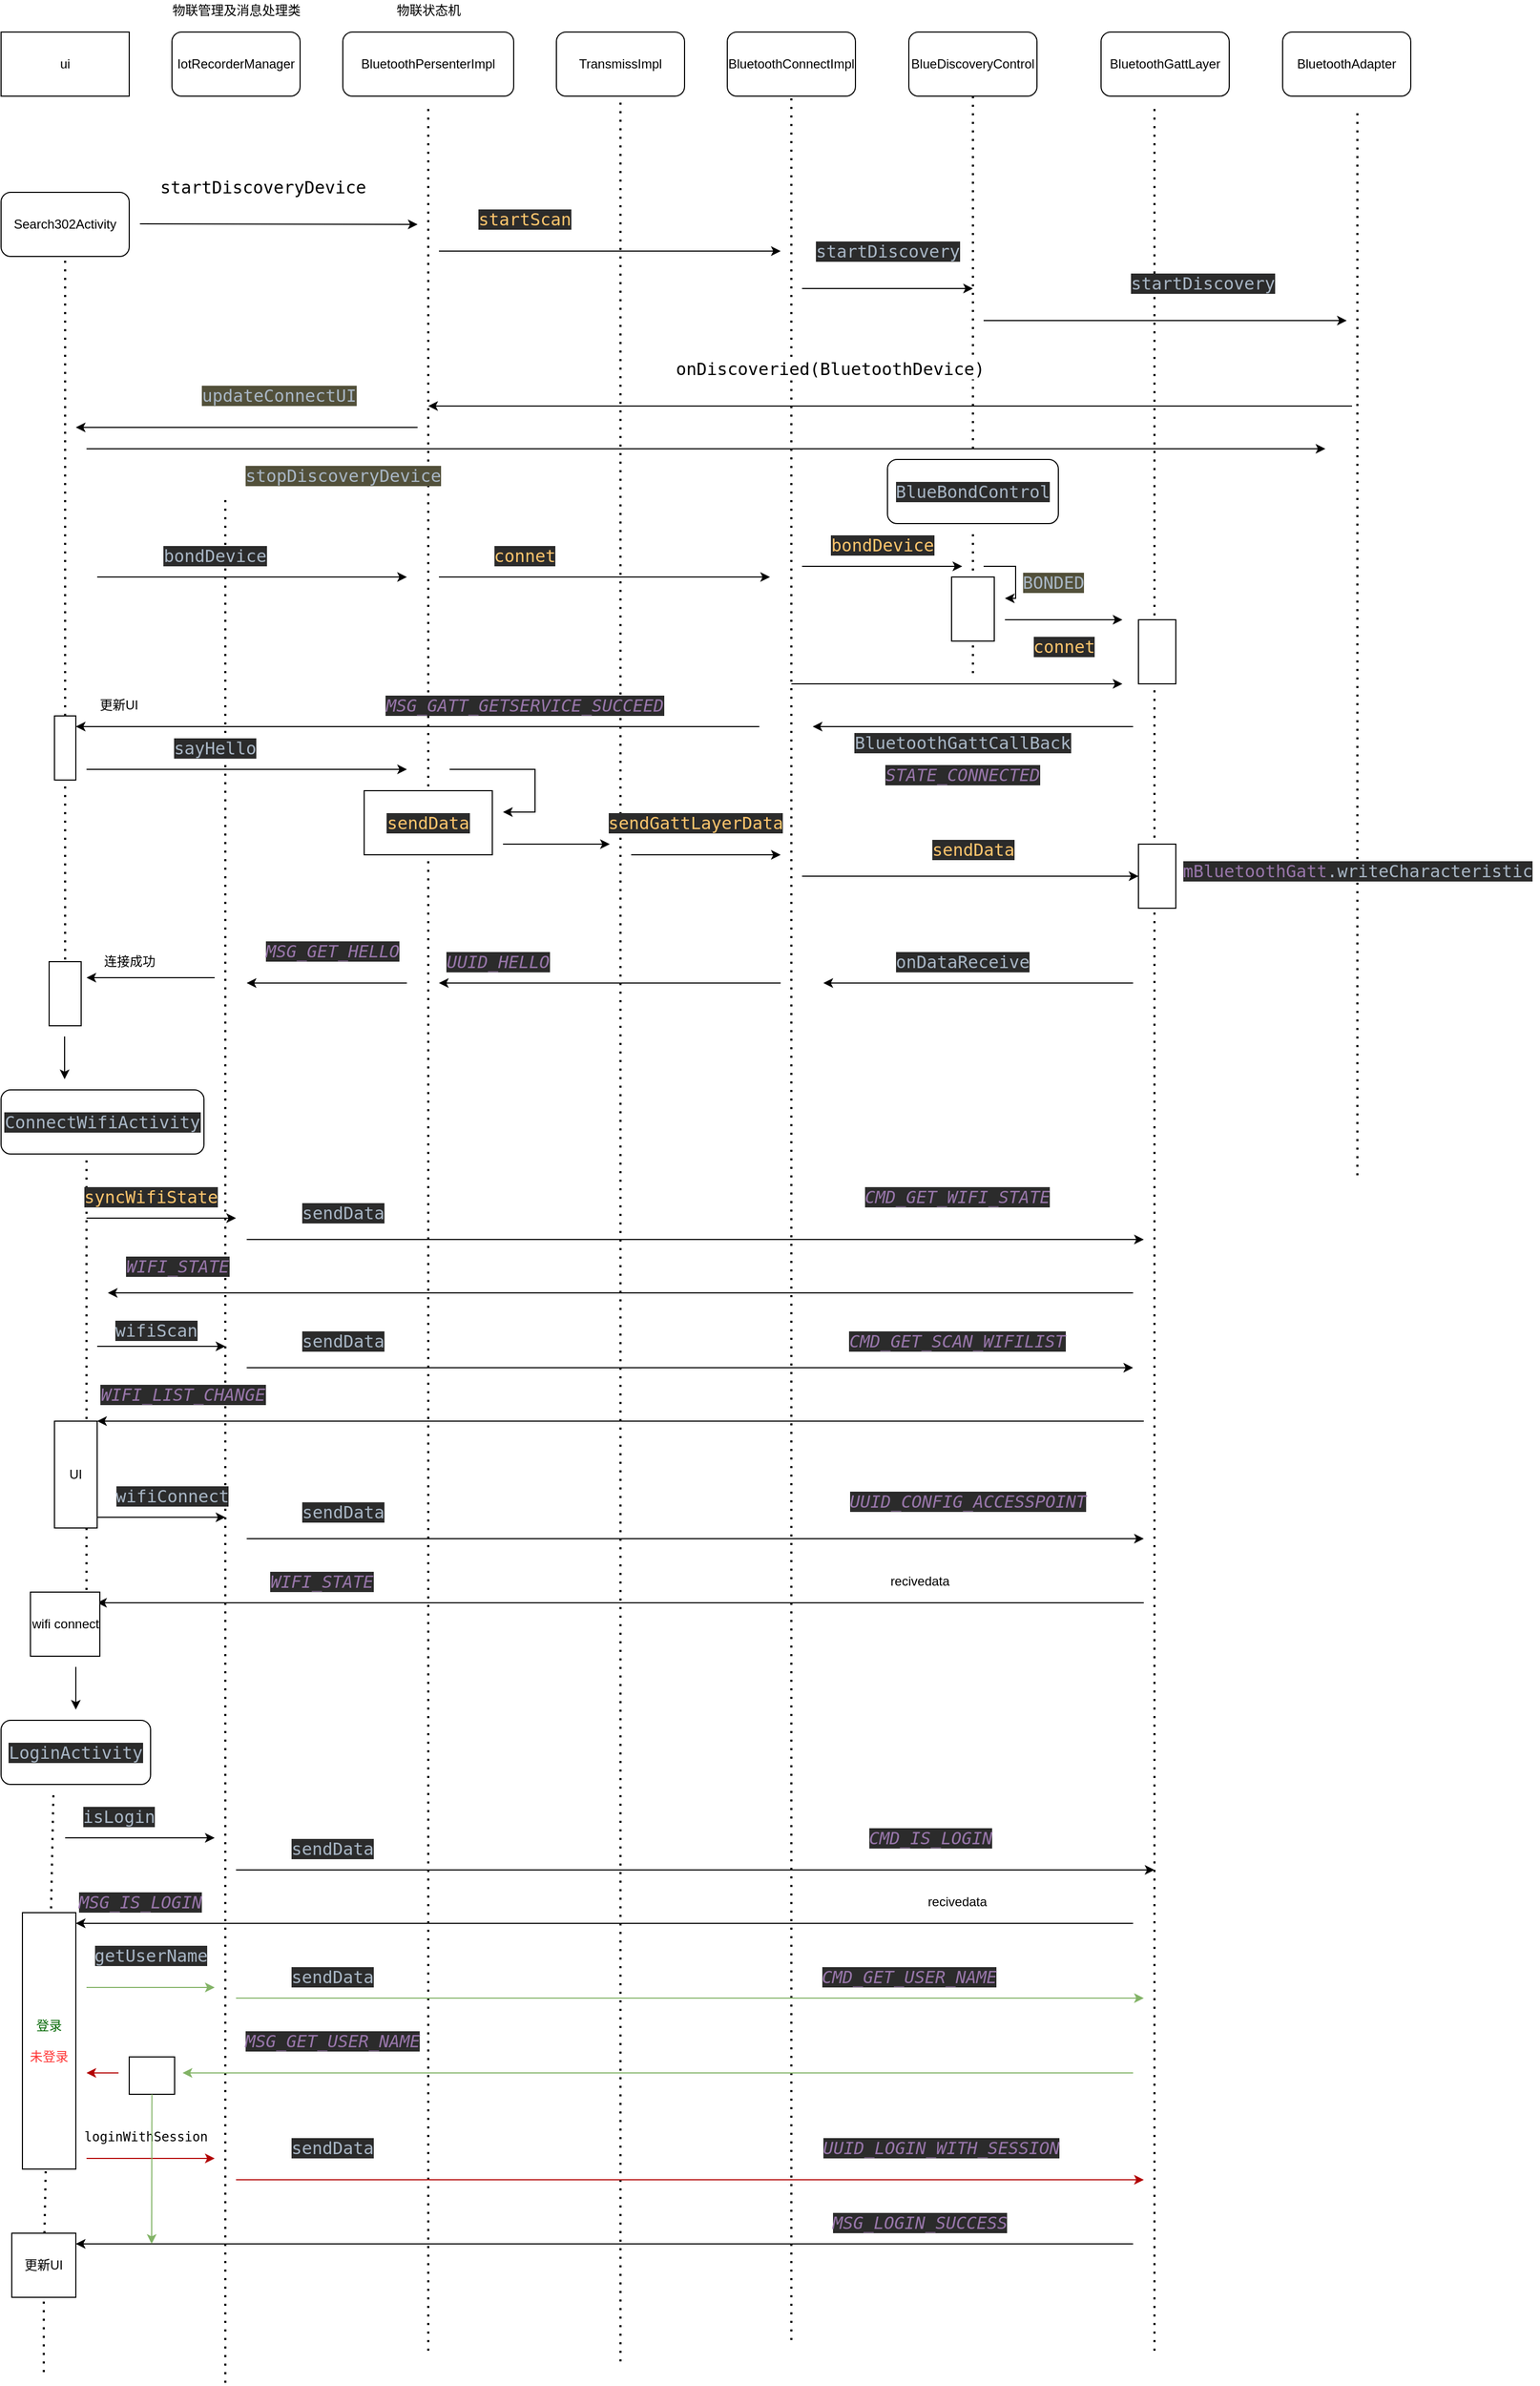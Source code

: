 <mxfile version="17.4.4" type="github">
  <diagram id="gd4RR7Ce3zrP7FcpOa7D" name="第 1 页">
    <mxGraphModel dx="1355" dy="746" grid="1" gridSize="10" guides="1" tooltips="1" connect="1" arrows="1" fold="1" page="1" pageScale="1" pageWidth="1200" pageHeight="1920" math="0" shadow="0">
      <root>
        <mxCell id="0" />
        <mxCell id="1" parent="0" />
        <mxCell id="tGs9OYc5qSsSg6o_rcc3-1" value="ui" style="rounded=0;whiteSpace=wrap;html=1;" vertex="1" parent="1">
          <mxGeometry y="50" width="120" height="60" as="geometry" />
        </mxCell>
        <mxCell id="tGs9OYc5qSsSg6o_rcc3-2" value="Search302Activity" style="rounded=1;whiteSpace=wrap;html=1;" vertex="1" parent="1">
          <mxGeometry y="200" width="120" height="60" as="geometry" />
        </mxCell>
        <mxCell id="tGs9OYc5qSsSg6o_rcc3-3" value="IotRecorderManager" style="rounded=1;whiteSpace=wrap;html=1;" vertex="1" parent="1">
          <mxGeometry x="160" y="50" width="120" height="60" as="geometry" />
        </mxCell>
        <mxCell id="tGs9OYc5qSsSg6o_rcc3-4" value="BluetoothPersenterImpl" style="rounded=1;whiteSpace=wrap;html=1;" vertex="1" parent="1">
          <mxGeometry x="320" y="50" width="160" height="60" as="geometry" />
        </mxCell>
        <mxCell id="tGs9OYc5qSsSg6o_rcc3-5" value="TransmissImpl" style="rounded=1;whiteSpace=wrap;html=1;" vertex="1" parent="1">
          <mxGeometry x="520" y="50" width="120" height="60" as="geometry" />
        </mxCell>
        <mxCell id="tGs9OYc5qSsSg6o_rcc3-6" value="BluetoothConnectImpl" style="rounded=1;whiteSpace=wrap;html=1;" vertex="1" parent="1">
          <mxGeometry x="680" y="50" width="120" height="60" as="geometry" />
        </mxCell>
        <mxCell id="tGs9OYc5qSsSg6o_rcc3-7" value="BlueDiscoveryControl" style="rounded=1;whiteSpace=wrap;html=1;" vertex="1" parent="1">
          <mxGeometry x="850" y="50" width="120" height="60" as="geometry" />
        </mxCell>
        <mxCell id="tGs9OYc5qSsSg6o_rcc3-8" value="BluetoothAdapter" style="rounded=1;whiteSpace=wrap;html=1;" vertex="1" parent="1">
          <mxGeometry x="1200" y="50" width="120" height="60" as="geometry" />
        </mxCell>
        <mxCell id="tGs9OYc5qSsSg6o_rcc3-9" value="" style="endArrow=none;dashed=1;html=1;dashPattern=1 3;strokeWidth=2;rounded=0;" edge="1" parent="1">
          <mxGeometry width="50" height="50" relative="1" as="geometry">
            <mxPoint x="210" y="2250" as="sourcePoint" />
            <mxPoint x="210" y="485" as="targetPoint" />
          </mxGeometry>
        </mxCell>
        <mxCell id="tGs9OYc5qSsSg6o_rcc3-10" value="" style="endArrow=none;dashed=1;html=1;dashPattern=1 3;strokeWidth=2;rounded=0;" edge="1" parent="1">
          <mxGeometry width="50" height="50" relative="1" as="geometry">
            <mxPoint x="400" y="2220" as="sourcePoint" />
            <mxPoint x="400" y="120" as="targetPoint" />
          </mxGeometry>
        </mxCell>
        <mxCell id="tGs9OYc5qSsSg6o_rcc3-11" value="" style="endArrow=none;dashed=1;html=1;dashPattern=1 3;strokeWidth=2;rounded=0;" edge="1" parent="1">
          <mxGeometry width="50" height="50" relative="1" as="geometry">
            <mxPoint x="580" y="2230" as="sourcePoint" />
            <mxPoint x="580" y="110" as="targetPoint" />
          </mxGeometry>
        </mxCell>
        <mxCell id="tGs9OYc5qSsSg6o_rcc3-12" value="" style="endArrow=none;dashed=1;html=1;dashPattern=1 3;strokeWidth=2;rounded=0;" edge="1" parent="1">
          <mxGeometry width="50" height="50" relative="1" as="geometry">
            <mxPoint x="740" y="2210" as="sourcePoint" />
            <mxPoint x="740" y="110" as="targetPoint" />
          </mxGeometry>
        </mxCell>
        <mxCell id="tGs9OYc5qSsSg6o_rcc3-13" value="" style="endArrow=none;dashed=1;html=1;dashPattern=1 3;strokeWidth=2;rounded=0;" edge="1" parent="1">
          <mxGeometry width="50" height="50" relative="1" as="geometry">
            <mxPoint x="910" y="440" as="sourcePoint" />
            <mxPoint x="910" y="110" as="targetPoint" />
          </mxGeometry>
        </mxCell>
        <mxCell id="tGs9OYc5qSsSg6o_rcc3-14" value="" style="endArrow=none;dashed=1;html=1;dashPattern=1 3;strokeWidth=2;rounded=0;" edge="1" parent="1">
          <mxGeometry width="50" height="50" relative="1" as="geometry">
            <mxPoint x="1270" y="1120" as="sourcePoint" />
            <mxPoint x="1270" y="120" as="targetPoint" />
          </mxGeometry>
        </mxCell>
        <mxCell id="tGs9OYc5qSsSg6o_rcc3-15" value="物联管理及消息处理类" style="text;html=1;align=center;verticalAlign=middle;resizable=0;points=[];autosize=1;strokeColor=none;fillColor=none;" vertex="1" parent="1">
          <mxGeometry x="150" y="20" width="140" height="20" as="geometry" />
        </mxCell>
        <mxCell id="tGs9OYc5qSsSg6o_rcc3-16" value="物联状态机" style="text;html=1;align=center;verticalAlign=middle;resizable=0;points=[];autosize=1;strokeColor=none;fillColor=none;" vertex="1" parent="1">
          <mxGeometry x="360" y="20" width="80" height="20" as="geometry" />
        </mxCell>
        <mxCell id="tGs9OYc5qSsSg6o_rcc3-17" value="BluetoothGattLayer" style="rounded=1;whiteSpace=wrap;html=1;" vertex="1" parent="1">
          <mxGeometry x="1030" y="50" width="120" height="60" as="geometry" />
        </mxCell>
        <mxCell id="tGs9OYc5qSsSg6o_rcc3-18" value="" style="endArrow=none;dashed=1;html=1;dashPattern=1 3;strokeWidth=2;rounded=0;" edge="1" parent="1">
          <mxGeometry width="50" height="50" relative="1" as="geometry">
            <mxPoint x="1080" y="2220" as="sourcePoint" />
            <mxPoint x="1080" y="120" as="targetPoint" />
          </mxGeometry>
        </mxCell>
        <mxCell id="tGs9OYc5qSsSg6o_rcc3-19" value="" style="endArrow=classic;html=1;rounded=0;" edge="1" parent="1">
          <mxGeometry width="50" height="50" relative="1" as="geometry">
            <mxPoint x="130" y="229.5" as="sourcePoint" />
            <mxPoint x="390" y="230" as="targetPoint" />
          </mxGeometry>
        </mxCell>
        <mxCell id="tGs9OYc5qSsSg6o_rcc3-20" value="&lt;pre style=&quot;font-family: &amp;#34;dejavu sans mono&amp;#34; , monospace ; font-size: 12pt&quot;&gt;&lt;span style=&quot;background-color: rgb(255 , 255 , 255)&quot;&gt;startDiscoveryDevice&lt;/span&gt;&lt;/pre&gt;" style="text;html=1;align=center;verticalAlign=middle;resizable=0;points=[];autosize=1;strokeColor=none;fillColor=none;" vertex="1" parent="1">
          <mxGeometry x="140" y="170" width="210" height="50" as="geometry" />
        </mxCell>
        <mxCell id="tGs9OYc5qSsSg6o_rcc3-22" value="" style="endArrow=classic;html=1;rounded=0;fontColor=#000000;" edge="1" parent="1">
          <mxGeometry width="50" height="50" relative="1" as="geometry">
            <mxPoint x="410" y="255" as="sourcePoint" />
            <mxPoint x="730" y="255" as="targetPoint" />
          </mxGeometry>
        </mxCell>
        <mxCell id="tGs9OYc5qSsSg6o_rcc3-23" value="&lt;pre style=&quot;background-color: #2b2b2b ; color: #a9b7c6 ; font-family: &amp;#34;dejavu sans mono&amp;#34; , monospace ; font-size: 12.0pt&quot;&gt;&lt;span style=&quot;color: #ffc66d&quot;&gt;startScan&lt;/span&gt;&lt;/pre&gt;" style="text;html=1;align=center;verticalAlign=middle;resizable=0;points=[];autosize=1;strokeColor=none;fillColor=none;fontColor=#000000;" vertex="1" parent="1">
          <mxGeometry x="440" y="200" width="100" height="50" as="geometry" />
        </mxCell>
        <mxCell id="tGs9OYc5qSsSg6o_rcc3-24" value="" style="endArrow=classic;html=1;rounded=0;fontColor=#000000;" edge="1" parent="1">
          <mxGeometry width="50" height="50" relative="1" as="geometry">
            <mxPoint x="750" y="290" as="sourcePoint" />
            <mxPoint x="910" y="290" as="targetPoint" />
          </mxGeometry>
        </mxCell>
        <mxCell id="tGs9OYc5qSsSg6o_rcc3-25" value="&lt;pre style=&quot;background-color: #2b2b2b ; color: #a9b7c6 ; font-family: &amp;#34;dejavu sans mono&amp;#34; , monospace ; font-size: 12.0pt&quot;&gt;startDiscovery&lt;/pre&gt;" style="text;html=1;align=center;verticalAlign=middle;resizable=0;points=[];autosize=1;strokeColor=none;fillColor=none;fontColor=#000000;" vertex="1" parent="1">
          <mxGeometry x="755" y="230" width="150" height="50" as="geometry" />
        </mxCell>
        <mxCell id="tGs9OYc5qSsSg6o_rcc3-26" value="" style="endArrow=classic;html=1;rounded=0;fontColor=#000000;" edge="1" parent="1">
          <mxGeometry width="50" height="50" relative="1" as="geometry">
            <mxPoint x="920" y="320" as="sourcePoint" />
            <mxPoint x="1260" y="320" as="targetPoint" />
          </mxGeometry>
        </mxCell>
        <mxCell id="tGs9OYc5qSsSg6o_rcc3-27" value="&lt;pre style=&quot;background-color: #2b2b2b ; color: #a9b7c6 ; font-family: &amp;#34;dejavu sans mono&amp;#34; , monospace ; font-size: 12.0pt&quot;&gt;startDiscovery&lt;/pre&gt;" style="text;html=1;align=center;verticalAlign=middle;resizable=0;points=[];autosize=1;strokeColor=none;fillColor=none;fontColor=#000000;" vertex="1" parent="1">
          <mxGeometry x="1050" y="260" width="150" height="50" as="geometry" />
        </mxCell>
        <mxCell id="tGs9OYc5qSsSg6o_rcc3-28" value="" style="endArrow=classic;html=1;rounded=0;fontColor=#000000;" edge="1" parent="1">
          <mxGeometry width="50" height="50" relative="1" as="geometry">
            <mxPoint x="1265" y="400" as="sourcePoint" />
            <mxPoint x="400" y="400" as="targetPoint" />
          </mxGeometry>
        </mxCell>
        <mxCell id="tGs9OYc5qSsSg6o_rcc3-29" value="&lt;p style=&quot;line-height: 1.2&quot; align=&quot;left&quot;&gt;&lt;/p&gt;&lt;div align=&quot;left&quot;&gt;&lt;pre style=&quot;font-family: &amp;#34;dejavu sans mono&amp;#34; , monospace ; font-size: 12pt&quot;&gt;&lt;span style=&quot;background-color: rgb(255 , 255 , 255)&quot;&gt;onDiscoveried(&lt;/span&gt;&lt;span style=&quot;background-color: rgb(255 , 255 , 255)&quot;&gt;BluetoothDevice)&lt;/span&gt;&lt;/pre&gt;&lt;/div&gt;&lt;p align=&quot;left&quot;&gt;&lt;/p&gt;" style="text;html=1;align=left;verticalAlign=middle;resizable=0;points=[];autosize=1;strokeColor=none;fillColor=none;fontColor=#000000;" vertex="1" parent="1">
          <mxGeometry x="630" y="340" width="300" height="50" as="geometry" />
        </mxCell>
        <mxCell id="tGs9OYc5qSsSg6o_rcc3-30" value="" style="endArrow=classic;html=1;rounded=0;fontColor=#000000;" edge="1" parent="1">
          <mxGeometry width="50" height="50" relative="1" as="geometry">
            <mxPoint x="390" y="420" as="sourcePoint" />
            <mxPoint x="70" y="420" as="targetPoint" />
          </mxGeometry>
        </mxCell>
        <mxCell id="tGs9OYc5qSsSg6o_rcc3-31" value="&lt;pre style=&quot;background-color: #2b2b2b ; color: #a9b7c6 ; font-family: &amp;#34;dejavu sans mono&amp;#34; , monospace ; font-size: 12.0pt&quot;&gt;&lt;span style=&quot;background-color: #52503a&quot;&gt;updateConnectUI&lt;/span&gt;&lt;/pre&gt;" style="text;html=1;align=center;verticalAlign=middle;resizable=0;points=[];autosize=1;strokeColor=none;fillColor=none;fontColor=#000000;" vertex="1" parent="1">
          <mxGeometry x="180" y="365" width="160" height="50" as="geometry" />
        </mxCell>
        <mxCell id="tGs9OYc5qSsSg6o_rcc3-32" value="" style="endArrow=classic;html=1;rounded=0;fontColor=#000000;" edge="1" parent="1">
          <mxGeometry width="50" height="50" relative="1" as="geometry">
            <mxPoint x="80" y="440" as="sourcePoint" />
            <mxPoint x="1240" y="440" as="targetPoint" />
          </mxGeometry>
        </mxCell>
        <mxCell id="tGs9OYc5qSsSg6o_rcc3-33" value="&lt;pre style=&quot;background-color: #2b2b2b ; color: #a9b7c6 ; font-family: &amp;#34;dejavu sans mono&amp;#34; , monospace ; font-size: 12.0pt&quot;&gt;&lt;span style=&quot;background-color: #52503a&quot;&gt;stopDiscoveryDevice&lt;/span&gt;&lt;/pre&gt;" style="text;html=1;align=center;verticalAlign=middle;resizable=0;points=[];autosize=1;strokeColor=none;fillColor=none;fontColor=#000000;" vertex="1" parent="1">
          <mxGeometry x="220" y="440" width="200" height="50" as="geometry" />
        </mxCell>
        <mxCell id="tGs9OYc5qSsSg6o_rcc3-34" value="" style="endArrow=none;dashed=1;html=1;dashPattern=1 3;strokeWidth=2;rounded=0;fontColor=#000000;startArrow=none;" edge="1" parent="1" source="tGs9OYc5qSsSg6o_rcc3-57">
          <mxGeometry width="50" height="50" relative="1" as="geometry">
            <mxPoint x="60" y="780" as="sourcePoint" />
            <mxPoint x="60" y="260" as="targetPoint" />
          </mxGeometry>
        </mxCell>
        <mxCell id="tGs9OYc5qSsSg6o_rcc3-35" value="" style="endArrow=classic;html=1;rounded=0;fontColor=#000000;" edge="1" parent="1">
          <mxGeometry width="50" height="50" relative="1" as="geometry">
            <mxPoint x="90" y="560" as="sourcePoint" />
            <mxPoint x="380" y="560" as="targetPoint" />
          </mxGeometry>
        </mxCell>
        <mxCell id="tGs9OYc5qSsSg6o_rcc3-36" value="&lt;pre style=&quot;background-color: #2b2b2b ; color: #a9b7c6 ; font-family: &amp;#34;dejavu sans mono&amp;#34; , monospace ; font-size: 12.0pt&quot;&gt;bondDevice&lt;/pre&gt;" style="text;html=1;align=center;verticalAlign=middle;resizable=0;points=[];autosize=1;strokeColor=none;fillColor=none;fontColor=#000000;" vertex="1" parent="1">
          <mxGeometry x="145" y="515" width="110" height="50" as="geometry" />
        </mxCell>
        <mxCell id="tGs9OYc5qSsSg6o_rcc3-37" value="" style="endArrow=classic;html=1;rounded=0;fontColor=#000000;" edge="1" parent="1">
          <mxGeometry width="50" height="50" relative="1" as="geometry">
            <mxPoint x="410" y="560" as="sourcePoint" />
            <mxPoint x="720" y="560" as="targetPoint" />
          </mxGeometry>
        </mxCell>
        <mxCell id="tGs9OYc5qSsSg6o_rcc3-38" value="&lt;pre style=&quot;background-color: #2b2b2b ; color: #a9b7c6 ; font-family: &amp;#34;dejavu sans mono&amp;#34; , monospace ; font-size: 12.0pt&quot;&gt;&lt;span style=&quot;color: #ffc66d&quot;&gt;connet&lt;/span&gt;&lt;/pre&gt;" style="text;html=1;align=center;verticalAlign=middle;resizable=0;points=[];autosize=1;strokeColor=none;fillColor=none;fontColor=#000000;" vertex="1" parent="1">
          <mxGeometry x="455" y="515" width="70" height="50" as="geometry" />
        </mxCell>
        <mxCell id="tGs9OYc5qSsSg6o_rcc3-39" value="" style="endArrow=classic;html=1;rounded=0;fontColor=#000000;" edge="1" parent="1">
          <mxGeometry width="50" height="50" relative="1" as="geometry">
            <mxPoint x="740" y="660" as="sourcePoint" />
            <mxPoint x="1050" y="660" as="targetPoint" />
          </mxGeometry>
        </mxCell>
        <mxCell id="tGs9OYc5qSsSg6o_rcc3-40" value="&lt;pre style=&quot;background-color: #2b2b2b ; color: #a9b7c6 ; font-family: &amp;#34;dejavu sans mono&amp;#34; , monospace ; font-size: 12.0pt&quot;&gt;&lt;span style=&quot;color: #ffc66d&quot;&gt;connet&lt;/span&gt;&lt;/pre&gt;" style="text;html=1;align=center;verticalAlign=middle;resizable=0;points=[];autosize=1;strokeColor=none;fillColor=none;fontColor=#000000;" vertex="1" parent="1">
          <mxGeometry x="960" y="600" width="70" height="50" as="geometry" />
        </mxCell>
        <mxCell id="tGs9OYc5qSsSg6o_rcc3-41" value="&lt;pre style=&quot;background-color: #2b2b2b ; color: #a9b7c6 ; font-family: &amp;#34;dejavu sans mono&amp;#34; , monospace ; font-size: 12.0pt&quot;&gt;BlueBondControl&lt;/pre&gt;" style="rounded=1;whiteSpace=wrap;html=1;labelBackgroundColor=#FFFFFF;fontColor=#000000;" vertex="1" parent="1">
          <mxGeometry x="830" y="450" width="160" height="60" as="geometry" />
        </mxCell>
        <mxCell id="tGs9OYc5qSsSg6o_rcc3-42" value="" style="endArrow=none;dashed=1;html=1;dashPattern=1 3;strokeWidth=2;rounded=0;fontColor=#000000;" edge="1" parent="1">
          <mxGeometry width="50" height="50" relative="1" as="geometry">
            <mxPoint x="910" y="650" as="sourcePoint" />
            <mxPoint x="910" y="520" as="targetPoint" />
          </mxGeometry>
        </mxCell>
        <mxCell id="tGs9OYc5qSsSg6o_rcc3-43" value="" style="endArrow=classic;html=1;rounded=0;fontColor=#000000;" edge="1" parent="1">
          <mxGeometry width="50" height="50" relative="1" as="geometry">
            <mxPoint x="750" y="550" as="sourcePoint" />
            <mxPoint x="900" y="550" as="targetPoint" />
          </mxGeometry>
        </mxCell>
        <mxCell id="tGs9OYc5qSsSg6o_rcc3-44" value="&lt;pre style=&quot;background-color: #2b2b2b ; color: #a9b7c6 ; font-family: &amp;#34;dejavu sans mono&amp;#34; , monospace ; font-size: 12.0pt&quot;&gt;&lt;span style=&quot;color: #ffc66d&quot;&gt;bondDevice&lt;/span&gt;&lt;/pre&gt;" style="text;html=1;align=center;verticalAlign=middle;resizable=0;points=[];autosize=1;strokeColor=none;fillColor=none;fontColor=#000000;" vertex="1" parent="1">
          <mxGeometry x="770" y="505" width="110" height="50" as="geometry" />
        </mxCell>
        <mxCell id="tGs9OYc5qSsSg6o_rcc3-49" value="" style="rounded=0;whiteSpace=wrap;html=1;labelBackgroundColor=#FFFFFF;fontColor=#000000;" vertex="1" parent="1">
          <mxGeometry x="890" y="560" width="40" height="60" as="geometry" />
        </mxCell>
        <mxCell id="tGs9OYc5qSsSg6o_rcc3-50" value="" style="endArrow=classic;html=1;rounded=0;fontColor=#000000;" edge="1" parent="1">
          <mxGeometry width="50" height="50" relative="1" as="geometry">
            <mxPoint x="920" y="550" as="sourcePoint" />
            <mxPoint x="940" y="580" as="targetPoint" />
            <Array as="points">
              <mxPoint x="950" y="550" />
              <mxPoint x="950" y="580" />
            </Array>
          </mxGeometry>
        </mxCell>
        <mxCell id="tGs9OYc5qSsSg6o_rcc3-51" value="&lt;pre style=&quot;background-color: #2b2b2b ; color: #a9b7c6 ; font-family: &amp;#34;dejavu sans mono&amp;#34; , monospace ; font-size: 12.0pt&quot;&gt;&lt;span style=&quot;background-color: #52503a&quot;&gt;BONDED&lt;/span&gt;&lt;/pre&gt;" style="text;html=1;align=center;verticalAlign=middle;resizable=0;points=[];autosize=1;strokeColor=none;fillColor=none;fontColor=#000000;" vertex="1" parent="1">
          <mxGeometry x="950" y="540" width="70" height="50" as="geometry" />
        </mxCell>
        <mxCell id="tGs9OYc5qSsSg6o_rcc3-53" value="" style="endArrow=classic;html=1;rounded=0;fontColor=#000000;" edge="1" parent="1">
          <mxGeometry width="50" height="50" relative="1" as="geometry">
            <mxPoint x="940" y="600" as="sourcePoint" />
            <mxPoint x="1050" y="600" as="targetPoint" />
          </mxGeometry>
        </mxCell>
        <mxCell id="tGs9OYc5qSsSg6o_rcc3-54" value="" style="rounded=0;whiteSpace=wrap;html=1;labelBackgroundColor=#FFFFFF;fontColor=#000000;" vertex="1" parent="1">
          <mxGeometry x="1065" y="600" width="35" height="60" as="geometry" />
        </mxCell>
        <mxCell id="tGs9OYc5qSsSg6o_rcc3-55" value="" style="endArrow=classic;html=1;rounded=0;fontColor=#000000;" edge="1" parent="1">
          <mxGeometry width="50" height="50" relative="1" as="geometry">
            <mxPoint x="710" y="700" as="sourcePoint" />
            <mxPoint x="70" y="700" as="targetPoint" />
          </mxGeometry>
        </mxCell>
        <mxCell id="tGs9OYc5qSsSg6o_rcc3-58" value="更新UI" style="text;html=1;align=center;verticalAlign=middle;resizable=0;points=[];autosize=1;strokeColor=none;fillColor=none;fontColor=#000000;" vertex="1" parent="1">
          <mxGeometry x="85" y="670" width="50" height="20" as="geometry" />
        </mxCell>
        <mxCell id="tGs9OYc5qSsSg6o_rcc3-59" value="&lt;pre style=&quot;background-color: #2b2b2b ; color: #a9b7c6 ; font-family: &amp;#34;dejavu sans mono&amp;#34; , monospace ; font-size: 12.0pt&quot;&gt;&lt;span style=&quot;color: #9876aa ; font-style: italic&quot;&gt;MSG_GATT_GETSERVICE_SUCCEED&lt;/span&gt;&lt;/pre&gt;" style="text;html=1;align=center;verticalAlign=middle;resizable=0;points=[];autosize=1;strokeColor=none;fillColor=none;fontColor=#000000;" vertex="1" parent="1">
          <mxGeometry x="350" y="655" width="280" height="50" as="geometry" />
        </mxCell>
        <mxCell id="tGs9OYc5qSsSg6o_rcc3-60" value="" style="endArrow=classic;html=1;rounded=0;fontColor=#000000;" edge="1" parent="1">
          <mxGeometry width="50" height="50" relative="1" as="geometry">
            <mxPoint x="1060" y="700" as="sourcePoint" />
            <mxPoint x="760" y="700" as="targetPoint" />
          </mxGeometry>
        </mxCell>
        <mxCell id="tGs9OYc5qSsSg6o_rcc3-61" value="&lt;pre style=&quot;background-color: #2b2b2b ; color: #a9b7c6 ; font-family: &amp;#34;dejavu sans mono&amp;#34; , monospace ; font-size: 12.0pt&quot;&gt;&lt;span style=&quot;color: #9876aa ; font-style: italic&quot;&gt;STATE_CONNECTED&lt;/span&gt;&lt;/pre&gt;" style="text;html=1;align=center;verticalAlign=middle;resizable=0;points=[];autosize=1;strokeColor=none;fillColor=none;fontColor=#000000;" vertex="1" parent="1">
          <mxGeometry x="820" y="720" width="160" height="50" as="geometry" />
        </mxCell>
        <mxCell id="tGs9OYc5qSsSg6o_rcc3-62" value="&lt;pre style=&quot;background-color: #2b2b2b ; color: #a9b7c6 ; font-family: &amp;#34;dejavu sans mono&amp;#34; , monospace ; font-size: 12.0pt&quot;&gt;BluetoothGattCallBack&lt;/pre&gt;" style="text;html=1;align=center;verticalAlign=middle;resizable=0;points=[];autosize=1;strokeColor=none;fillColor=none;fontColor=#000000;" vertex="1" parent="1">
          <mxGeometry x="790" y="690" width="220" height="50" as="geometry" />
        </mxCell>
        <mxCell id="tGs9OYc5qSsSg6o_rcc3-57" value="" style="rounded=0;whiteSpace=wrap;html=1;labelBackgroundColor=#FFFFFF;fontColor=#000000;" vertex="1" parent="1">
          <mxGeometry x="50" y="690" width="20" height="60" as="geometry" />
        </mxCell>
        <mxCell id="tGs9OYc5qSsSg6o_rcc3-63" value="" style="endArrow=none;dashed=1;html=1;dashPattern=1 3;strokeWidth=2;rounded=0;fontColor=#000000;" edge="1" parent="1" target="tGs9OYc5qSsSg6o_rcc3-57">
          <mxGeometry width="50" height="50" relative="1" as="geometry">
            <mxPoint x="60" y="950" as="sourcePoint" />
            <mxPoint x="60" y="260" as="targetPoint" />
          </mxGeometry>
        </mxCell>
        <mxCell id="tGs9OYc5qSsSg6o_rcc3-64" value="" style="endArrow=classic;html=1;rounded=0;fontColor=#000000;" edge="1" parent="1">
          <mxGeometry width="50" height="50" relative="1" as="geometry">
            <mxPoint x="80" y="740" as="sourcePoint" />
            <mxPoint x="380" y="740" as="targetPoint" />
          </mxGeometry>
        </mxCell>
        <mxCell id="tGs9OYc5qSsSg6o_rcc3-65" value="&lt;pre style=&quot;background-color: #2b2b2b ; color: #a9b7c6 ; font-family: &amp;#34;dejavu sans mono&amp;#34; , monospace ; font-size: 12.0pt&quot;&gt;sayHello&lt;/pre&gt;" style="text;html=1;align=center;verticalAlign=middle;resizable=0;points=[];autosize=1;strokeColor=none;fillColor=none;fontColor=#000000;" vertex="1" parent="1">
          <mxGeometry x="155" y="695" width="90" height="50" as="geometry" />
        </mxCell>
        <mxCell id="tGs9OYc5qSsSg6o_rcc3-70" value="&lt;pre style=&quot;background-color: #2b2b2b ; color: #a9b7c6 ; font-family: &amp;#34;dejavu sans mono&amp;#34; , monospace ; font-size: 12.0pt&quot;&gt;&lt;span style=&quot;color: #ffc66d&quot;&gt;sendData&lt;/span&gt;&lt;/pre&gt;" style="rounded=0;whiteSpace=wrap;html=1;labelBackgroundColor=#FFFFFF;fontColor=#000000;" vertex="1" parent="1">
          <mxGeometry x="340" y="760" width="120" height="60" as="geometry" />
        </mxCell>
        <mxCell id="tGs9OYc5qSsSg6o_rcc3-71" value="" style="endArrow=classic;html=1;rounded=0;fontColor=#000000;" edge="1" parent="1">
          <mxGeometry width="50" height="50" relative="1" as="geometry">
            <mxPoint x="420" y="740" as="sourcePoint" />
            <mxPoint x="470" y="780" as="targetPoint" />
            <Array as="points">
              <mxPoint x="500" y="740" />
              <mxPoint x="500" y="780" />
            </Array>
          </mxGeometry>
        </mxCell>
        <mxCell id="tGs9OYc5qSsSg6o_rcc3-72" value="" style="endArrow=classic;html=1;rounded=0;fontColor=#000000;" edge="1" parent="1">
          <mxGeometry width="50" height="50" relative="1" as="geometry">
            <mxPoint x="470" y="810" as="sourcePoint" />
            <mxPoint x="570" y="810" as="targetPoint" />
          </mxGeometry>
        </mxCell>
        <mxCell id="tGs9OYc5qSsSg6o_rcc3-73" value="" style="endArrow=classic;html=1;rounded=0;fontColor=#000000;" edge="1" parent="1">
          <mxGeometry width="50" height="50" relative="1" as="geometry">
            <mxPoint x="590" y="820" as="sourcePoint" />
            <mxPoint x="730" y="820" as="targetPoint" />
          </mxGeometry>
        </mxCell>
        <mxCell id="tGs9OYc5qSsSg6o_rcc3-74" value="&lt;pre style=&quot;background-color: #2b2b2b ; color: #a9b7c6 ; font-family: &amp;#34;dejavu sans mono&amp;#34; , monospace ; font-size: 12.0pt&quot;&gt;&lt;span style=&quot;color: #ffc66d&quot;&gt;sendGattLayerData&lt;/span&gt;&lt;/pre&gt;" style="text;html=1;align=center;verticalAlign=middle;resizable=0;points=[];autosize=1;strokeColor=none;fillColor=none;fontColor=#000000;" vertex="1" parent="1">
          <mxGeometry x="560" y="765" width="180" height="50" as="geometry" />
        </mxCell>
        <mxCell id="tGs9OYc5qSsSg6o_rcc3-75" value="" style="endArrow=classic;html=1;rounded=0;fontColor=#000000;entryX=0;entryY=0.5;entryDx=0;entryDy=0;" edge="1" parent="1" target="tGs9OYc5qSsSg6o_rcc3-77">
          <mxGeometry width="50" height="50" relative="1" as="geometry">
            <mxPoint x="750" y="840" as="sourcePoint" />
            <mxPoint x="1070" y="840" as="targetPoint" />
          </mxGeometry>
        </mxCell>
        <mxCell id="tGs9OYc5qSsSg6o_rcc3-76" value="&lt;pre style=&quot;background-color: #2b2b2b ; color: #a9b7c6 ; font-family: &amp;#34;dejavu sans mono&amp;#34; , monospace ; font-size: 12.0pt&quot;&gt;&lt;span style=&quot;color: #ffc66d&quot;&gt;sendData&lt;/span&gt;&lt;/pre&gt;" style="text;html=1;align=center;verticalAlign=middle;resizable=0;points=[];autosize=1;strokeColor=none;fillColor=none;fontColor=#000000;" vertex="1" parent="1">
          <mxGeometry x="865" y="790" width="90" height="50" as="geometry" />
        </mxCell>
        <mxCell id="tGs9OYc5qSsSg6o_rcc3-77" value="" style="rounded=0;whiteSpace=wrap;html=1;labelBackgroundColor=#FFFFFF;fontColor=#000000;" vertex="1" parent="1">
          <mxGeometry x="1065" y="810" width="35" height="60" as="geometry" />
        </mxCell>
        <mxCell id="tGs9OYc5qSsSg6o_rcc3-78" value="&lt;pre style=&quot;background-color: #2b2b2b ; color: #a9b7c6 ; font-family: &amp;#34;dejavu sans mono&amp;#34; , monospace ; font-size: 12.0pt&quot;&gt;&lt;span style=&quot;color: #9876aa&quot;&gt;mBluetoothGatt&lt;/span&gt;.writeCharacteristic&lt;/pre&gt;" style="text;html=1;align=center;verticalAlign=middle;resizable=0;points=[];autosize=1;strokeColor=none;fillColor=none;fontColor=#000000;" vertex="1" parent="1">
          <mxGeometry x="1100" y="810" width="340" height="50" as="geometry" />
        </mxCell>
        <mxCell id="tGs9OYc5qSsSg6o_rcc3-79" value="" style="endArrow=classic;html=1;rounded=0;fontColor=#000000;" edge="1" parent="1">
          <mxGeometry width="50" height="50" relative="1" as="geometry">
            <mxPoint x="1060" y="940" as="sourcePoint" />
            <mxPoint x="770" y="940" as="targetPoint" />
          </mxGeometry>
        </mxCell>
        <mxCell id="tGs9OYc5qSsSg6o_rcc3-80" value="&lt;pre style=&quot;background-color: #2b2b2b ; color: #a9b7c6 ; font-family: &amp;#34;dejavu sans mono&amp;#34; , monospace ; font-size: 12.0pt&quot;&gt;onDataReceive&lt;/pre&gt;" style="text;html=1;align=center;verticalAlign=middle;resizable=0;points=[];autosize=1;strokeColor=none;fillColor=none;fontColor=#000000;" vertex="1" parent="1">
          <mxGeometry x="830" y="895" width="140" height="50" as="geometry" />
        </mxCell>
        <mxCell id="tGs9OYc5qSsSg6o_rcc3-81" value="" style="endArrow=classic;html=1;rounded=0;fontColor=#000000;" edge="1" parent="1">
          <mxGeometry width="50" height="50" relative="1" as="geometry">
            <mxPoint x="730" y="940" as="sourcePoint" />
            <mxPoint x="410" y="940" as="targetPoint" />
          </mxGeometry>
        </mxCell>
        <mxCell id="tGs9OYc5qSsSg6o_rcc3-82" value="&lt;pre style=&quot;background-color: #2b2b2b ; color: #a9b7c6 ; font-family: &amp;#34;dejavu sans mono&amp;#34; , monospace ; font-size: 12.0pt&quot;&gt;&lt;span style=&quot;color: #9876aa ; font-style: italic&quot;&gt;UUID_HELLO&lt;/span&gt;&lt;/pre&gt;" style="text;html=1;align=center;verticalAlign=middle;resizable=0;points=[];autosize=1;strokeColor=none;fillColor=none;fontColor=#000000;" vertex="1" parent="1">
          <mxGeometry x="410" y="895" width="110" height="50" as="geometry" />
        </mxCell>
        <mxCell id="tGs9OYc5qSsSg6o_rcc3-83" value="" style="endArrow=classic;html=1;rounded=0;fontColor=#000000;" edge="1" parent="1">
          <mxGeometry width="50" height="50" relative="1" as="geometry">
            <mxPoint x="380" y="940" as="sourcePoint" />
            <mxPoint x="230" y="940" as="targetPoint" />
          </mxGeometry>
        </mxCell>
        <mxCell id="tGs9OYc5qSsSg6o_rcc3-84" value="&lt;pre style=&quot;background-color: #2b2b2b ; color: #a9b7c6 ; font-family: &amp;#34;dejavu sans mono&amp;#34; , monospace ; font-size: 12.0pt&quot;&gt;&lt;span style=&quot;color: #9876aa ; font-style: italic&quot;&gt;MSG_GET_HELLO&lt;/span&gt;&lt;/pre&gt;" style="text;html=1;align=center;verticalAlign=middle;resizable=0;points=[];autosize=1;strokeColor=none;fillColor=none;fontColor=#000000;" vertex="1" parent="1">
          <mxGeometry x="240" y="885" width="140" height="50" as="geometry" />
        </mxCell>
        <mxCell id="tGs9OYc5qSsSg6o_rcc3-85" value="" style="endArrow=classic;html=1;rounded=0;fontColor=#000000;" edge="1" parent="1">
          <mxGeometry width="50" height="50" relative="1" as="geometry">
            <mxPoint x="200" y="935" as="sourcePoint" />
            <mxPoint x="80" y="935" as="targetPoint" />
          </mxGeometry>
        </mxCell>
        <mxCell id="tGs9OYc5qSsSg6o_rcc3-86" value="连接成功" style="text;html=1;align=center;verticalAlign=middle;resizable=0;points=[];autosize=1;strokeColor=none;fillColor=none;fontColor=#000000;" vertex="1" parent="1">
          <mxGeometry x="90" y="910" width="60" height="20" as="geometry" />
        </mxCell>
        <mxCell id="tGs9OYc5qSsSg6o_rcc3-87" value="" style="rounded=0;whiteSpace=wrap;html=1;labelBackgroundColor=#FFFFFF;fontColor=#000000;" vertex="1" parent="1">
          <mxGeometry x="45" y="920" width="30" height="60" as="geometry" />
        </mxCell>
        <mxCell id="tGs9OYc5qSsSg6o_rcc3-89" value="" style="endArrow=classic;html=1;rounded=0;fontColor=#000000;" edge="1" parent="1">
          <mxGeometry width="50" height="50" relative="1" as="geometry">
            <mxPoint x="59.5" y="990" as="sourcePoint" />
            <mxPoint x="59.5" y="1030" as="targetPoint" />
          </mxGeometry>
        </mxCell>
        <mxCell id="tGs9OYc5qSsSg6o_rcc3-91" value="&lt;pre style=&quot;background-color: #2b2b2b ; color: #a9b7c6 ; font-family: &amp;#34;dejavu sans mono&amp;#34; , monospace ; font-size: 12.0pt&quot;&gt;ConnectWifiActivity&lt;/pre&gt;" style="rounded=1;whiteSpace=wrap;html=1;labelBackgroundColor=#FFFFFF;fontColor=#000000;" vertex="1" parent="1">
          <mxGeometry y="1040" width="190" height="60" as="geometry" />
        </mxCell>
        <mxCell id="tGs9OYc5qSsSg6o_rcc3-92" value="" style="endArrow=none;dashed=1;html=1;dashPattern=1 3;strokeWidth=2;rounded=0;fontColor=#000000;" edge="1" parent="1">
          <mxGeometry width="50" height="50" relative="1" as="geometry">
            <mxPoint x="80" y="1540" as="sourcePoint" />
            <mxPoint x="80" y="1100" as="targetPoint" />
          </mxGeometry>
        </mxCell>
        <mxCell id="tGs9OYc5qSsSg6o_rcc3-93" value="" style="endArrow=classic;html=1;rounded=0;fontColor=#000000;" edge="1" parent="1">
          <mxGeometry width="50" height="50" relative="1" as="geometry">
            <mxPoint x="80" y="1160" as="sourcePoint" />
            <mxPoint x="220" y="1160" as="targetPoint" />
            <Array as="points">
              <mxPoint x="110" y="1160" />
              <mxPoint x="150" y="1160" />
            </Array>
          </mxGeometry>
        </mxCell>
        <mxCell id="tGs9OYc5qSsSg6o_rcc3-94" value="&lt;pre style=&quot;background-color: #2b2b2b ; color: #a9b7c6 ; font-family: &amp;#34;dejavu sans mono&amp;#34; , monospace ; font-size: 12.0pt&quot;&gt;&lt;span style=&quot;color: #ffc66d&quot;&gt;syncWifiState&lt;/span&gt;&lt;/pre&gt;" style="text;html=1;align=center;verticalAlign=middle;resizable=0;points=[];autosize=1;strokeColor=none;fillColor=none;fontColor=#000000;" vertex="1" parent="1">
          <mxGeometry x="70" y="1115" width="140" height="50" as="geometry" />
        </mxCell>
        <mxCell id="tGs9OYc5qSsSg6o_rcc3-95" value="" style="endArrow=classic;html=1;rounded=0;fontColor=#000000;" edge="1" parent="1">
          <mxGeometry width="50" height="50" relative="1" as="geometry">
            <mxPoint x="230" y="1180" as="sourcePoint" />
            <mxPoint x="1070" y="1180" as="targetPoint" />
          </mxGeometry>
        </mxCell>
        <mxCell id="tGs9OYc5qSsSg6o_rcc3-96" value="&lt;pre style=&quot;background-color: #2b2b2b ; color: #a9b7c6 ; font-family: &amp;#34;dejavu sans mono&amp;#34; , monospace ; font-size: 12.0pt&quot;&gt;&lt;span style=&quot;color: #9876aa ; font-style: italic&quot;&gt;CMD_GET_WIFI_STATE&lt;/span&gt;&lt;/pre&gt;" style="text;html=1;align=center;verticalAlign=middle;resizable=0;points=[];autosize=1;strokeColor=none;fillColor=none;fontColor=#000000;" vertex="1" parent="1">
          <mxGeometry x="800" y="1115" width="190" height="50" as="geometry" />
        </mxCell>
        <mxCell id="tGs9OYc5qSsSg6o_rcc3-97" value="" style="endArrow=classic;html=1;rounded=0;fontColor=#000000;" edge="1" parent="1">
          <mxGeometry width="50" height="50" relative="1" as="geometry">
            <mxPoint x="1060" y="1230" as="sourcePoint" />
            <mxPoint x="100" y="1230" as="targetPoint" />
          </mxGeometry>
        </mxCell>
        <mxCell id="tGs9OYc5qSsSg6o_rcc3-98" value="&lt;pre style=&quot;background-color: #2b2b2b ; color: #a9b7c6 ; font-family: &amp;#34;dejavu sans mono&amp;#34; , monospace ; font-size: 12.0pt&quot;&gt;&lt;span style=&quot;color: #9876aa ; font-style: italic&quot;&gt;WIFI_STATE&lt;/span&gt;&lt;/pre&gt;" style="text;html=1;align=center;verticalAlign=middle;resizable=0;points=[];autosize=1;strokeColor=none;fillColor=none;fontColor=#000000;" vertex="1" parent="1">
          <mxGeometry x="110" y="1180" width="110" height="50" as="geometry" />
        </mxCell>
        <mxCell id="tGs9OYc5qSsSg6o_rcc3-99" value="" style="endArrow=classic;html=1;rounded=0;fontColor=#000000;" edge="1" parent="1">
          <mxGeometry width="50" height="50" relative="1" as="geometry">
            <mxPoint x="90" y="1280" as="sourcePoint" />
            <mxPoint x="210" y="1280" as="targetPoint" />
          </mxGeometry>
        </mxCell>
        <mxCell id="tGs9OYc5qSsSg6o_rcc3-100" value="&lt;pre style=&quot;background-color: #2b2b2b ; color: #a9b7c6 ; font-family: &amp;#34;dejavu sans mono&amp;#34; , monospace ; font-size: 12.0pt&quot;&gt;wifiScan&lt;/pre&gt;" style="text;html=1;align=center;verticalAlign=middle;resizable=0;points=[];autosize=1;strokeColor=none;fillColor=none;fontColor=#000000;" vertex="1" parent="1">
          <mxGeometry x="100" y="1240" width="90" height="50" as="geometry" />
        </mxCell>
        <mxCell id="tGs9OYc5qSsSg6o_rcc3-101" value="" style="endArrow=classic;html=1;rounded=0;fontColor=#000000;" edge="1" parent="1">
          <mxGeometry width="50" height="50" relative="1" as="geometry">
            <mxPoint x="230" y="1300" as="sourcePoint" />
            <mxPoint x="1060" y="1300" as="targetPoint" />
          </mxGeometry>
        </mxCell>
        <mxCell id="tGs9OYc5qSsSg6o_rcc3-102" value="&lt;pre style=&quot;background-color: #2b2b2b ; color: #a9b7c6 ; font-family: &amp;#34;dejavu sans mono&amp;#34; , monospace ; font-size: 12.0pt&quot;&gt;&lt;span style=&quot;color: #9876aa ; font-style: italic&quot;&gt;CMD_GET_SCAN_WIFILIST&lt;/span&gt;&lt;/pre&gt;" style="text;html=1;align=center;verticalAlign=middle;resizable=0;points=[];autosize=1;strokeColor=none;fillColor=none;fontColor=#000000;" vertex="1" parent="1">
          <mxGeometry x="785" y="1250" width="220" height="50" as="geometry" />
        </mxCell>
        <mxCell id="tGs9OYc5qSsSg6o_rcc3-103" value="" style="endArrow=classic;html=1;rounded=0;fontColor=#000000;" edge="1" parent="1">
          <mxGeometry width="50" height="50" relative="1" as="geometry">
            <mxPoint x="1070" y="1350" as="sourcePoint" />
            <mxPoint x="90" y="1350" as="targetPoint" />
          </mxGeometry>
        </mxCell>
        <mxCell id="tGs9OYc5qSsSg6o_rcc3-104" value="&lt;pre style=&quot;background-color: #2b2b2b ; color: #a9b7c6 ; font-family: &amp;#34;dejavu sans mono&amp;#34; , monospace ; font-size: 12.0pt&quot;&gt;&lt;span style=&quot;color: #9876aa ; font-style: italic&quot;&gt;WIFI_LIST_CHANGE&lt;/span&gt;&lt;/pre&gt;" style="text;html=1;align=center;verticalAlign=middle;resizable=0;points=[];autosize=1;strokeColor=none;fillColor=none;fontColor=#000000;" vertex="1" parent="1">
          <mxGeometry x="85" y="1300" width="170" height="50" as="geometry" />
        </mxCell>
        <mxCell id="tGs9OYc5qSsSg6o_rcc3-105" value="UI" style="rounded=0;whiteSpace=wrap;html=1;labelBackgroundColor=#FFFFFF;fontColor=#000000;" vertex="1" parent="1">
          <mxGeometry x="50" y="1350" width="40" height="100" as="geometry" />
        </mxCell>
        <mxCell id="tGs9OYc5qSsSg6o_rcc3-106" value="" style="endArrow=classic;html=1;rounded=0;fontColor=#000000;" edge="1" parent="1">
          <mxGeometry width="50" height="50" relative="1" as="geometry">
            <mxPoint x="90" y="1440" as="sourcePoint" />
            <mxPoint x="210" y="1440" as="targetPoint" />
          </mxGeometry>
        </mxCell>
        <mxCell id="tGs9OYc5qSsSg6o_rcc3-107" value="&lt;pre style=&quot;background-color: #2b2b2b ; color: #a9b7c6 ; font-family: &amp;#34;dejavu sans mono&amp;#34; , monospace ; font-size: 12.0pt&quot;&gt;wifiConnect&lt;/pre&gt;" style="text;html=1;align=center;verticalAlign=middle;resizable=0;points=[];autosize=1;strokeColor=none;fillColor=none;fontColor=#000000;" vertex="1" parent="1">
          <mxGeometry x="100" y="1395" width="120" height="50" as="geometry" />
        </mxCell>
        <mxCell id="tGs9OYc5qSsSg6o_rcc3-108" value="" style="endArrow=classic;html=1;rounded=0;fontColor=#000000;" edge="1" parent="1">
          <mxGeometry width="50" height="50" relative="1" as="geometry">
            <mxPoint x="230" y="1460" as="sourcePoint" />
            <mxPoint x="1070" y="1460" as="targetPoint" />
          </mxGeometry>
        </mxCell>
        <mxCell id="tGs9OYc5qSsSg6o_rcc3-109" value="&lt;pre style=&quot;background-color: #2b2b2b ; color: #a9b7c6 ; font-family: &amp;#34;dejavu sans mono&amp;#34; , monospace ; font-size: 12.0pt&quot;&gt;&lt;span style=&quot;color: #9876aa ; font-style: italic&quot;&gt;UUID_CONFIG_ACCESSPOINT&lt;/span&gt;&lt;/pre&gt;" style="text;html=1;align=center;verticalAlign=middle;resizable=0;points=[];autosize=1;strokeColor=none;fillColor=none;fontColor=#000000;" vertex="1" parent="1">
          <mxGeometry x="785" y="1400" width="240" height="50" as="geometry" />
        </mxCell>
        <mxCell id="tGs9OYc5qSsSg6o_rcc3-110" value="&lt;pre style=&quot;background-color: #2b2b2b ; color: #a9b7c6 ; font-family: &amp;#34;dejavu sans mono&amp;#34; , monospace ; font-size: 12.0pt&quot;&gt;sendData&lt;/pre&gt;" style="text;html=1;align=center;verticalAlign=middle;resizable=0;points=[];autosize=1;strokeColor=none;fillColor=none;fontColor=#000000;" vertex="1" parent="1">
          <mxGeometry x="275" y="1410" width="90" height="50" as="geometry" />
        </mxCell>
        <mxCell id="tGs9OYc5qSsSg6o_rcc3-111" value="&lt;pre style=&quot;background-color: #2b2b2b ; color: #a9b7c6 ; font-family: &amp;#34;dejavu sans mono&amp;#34; , monospace ; font-size: 12.0pt&quot;&gt;sendData&lt;/pre&gt;" style="text;html=1;align=center;verticalAlign=middle;resizable=0;points=[];autosize=1;strokeColor=none;fillColor=none;fontColor=#000000;" vertex="1" parent="1">
          <mxGeometry x="275" y="1250" width="90" height="50" as="geometry" />
        </mxCell>
        <mxCell id="tGs9OYc5qSsSg6o_rcc3-112" value="&lt;pre style=&quot;background-color: #2b2b2b ; color: #a9b7c6 ; font-family: &amp;#34;dejavu sans mono&amp;#34; , monospace ; font-size: 12.0pt&quot;&gt;sendData&lt;/pre&gt;" style="text;html=1;align=center;verticalAlign=middle;resizable=0;points=[];autosize=1;strokeColor=none;fillColor=none;fontColor=#000000;" vertex="1" parent="1">
          <mxGeometry x="275" y="1130" width="90" height="50" as="geometry" />
        </mxCell>
        <mxCell id="tGs9OYc5qSsSg6o_rcc3-113" value="" style="endArrow=classic;html=1;rounded=0;fontColor=#000000;" edge="1" parent="1">
          <mxGeometry width="50" height="50" relative="1" as="geometry">
            <mxPoint x="1070" y="1520" as="sourcePoint" />
            <mxPoint x="90" y="1520" as="targetPoint" />
          </mxGeometry>
        </mxCell>
        <mxCell id="tGs9OYc5qSsSg6o_rcc3-114" value="recivedata" style="text;html=1;align=center;verticalAlign=middle;resizable=0;points=[];autosize=1;strokeColor=none;fillColor=none;fontColor=#000000;" vertex="1" parent="1">
          <mxGeometry x="825" y="1490" width="70" height="20" as="geometry" />
        </mxCell>
        <mxCell id="tGs9OYc5qSsSg6o_rcc3-115" value="&lt;pre style=&quot;background-color: #2b2b2b ; color: #a9b7c6 ; font-family: &amp;#34;dejavu sans mono&amp;#34; , monospace ; font-size: 12.0pt&quot;&gt;&lt;span style=&quot;color: #9876aa ; font-style: italic&quot;&gt;WIFI_STATE&lt;/span&gt;&lt;/pre&gt;" style="text;html=1;align=center;verticalAlign=middle;resizable=0;points=[];autosize=1;strokeColor=none;fillColor=none;fontColor=#000000;" vertex="1" parent="1">
          <mxGeometry x="245" y="1475" width="110" height="50" as="geometry" />
        </mxCell>
        <mxCell id="tGs9OYc5qSsSg6o_rcc3-116" value="wifi connect" style="rounded=0;whiteSpace=wrap;html=1;labelBackgroundColor=#FFFFFF;fontColor=#000000;" vertex="1" parent="1">
          <mxGeometry x="27.5" y="1510" width="65" height="60" as="geometry" />
        </mxCell>
        <mxCell id="tGs9OYc5qSsSg6o_rcc3-117" value="" style="endArrow=classic;html=1;rounded=0;fontColor=#000000;" edge="1" parent="1">
          <mxGeometry width="50" height="50" relative="1" as="geometry">
            <mxPoint x="70" y="1580" as="sourcePoint" />
            <mxPoint x="70" y="1620" as="targetPoint" />
          </mxGeometry>
        </mxCell>
        <mxCell id="tGs9OYc5qSsSg6o_rcc3-118" value="&lt;pre style=&quot;background-color: #2b2b2b ; color: #a9b7c6 ; font-family: &amp;#34;dejavu sans mono&amp;#34; , monospace ; font-size: 12.0pt&quot;&gt;LoginActivity&lt;/pre&gt;" style="rounded=1;whiteSpace=wrap;html=1;labelBackgroundColor=#FFFFFF;fontColor=#000000;" vertex="1" parent="1">
          <mxGeometry y="1630" width="140" height="60" as="geometry" />
        </mxCell>
        <mxCell id="tGs9OYc5qSsSg6o_rcc3-119" value="" style="endArrow=none;dashed=1;html=1;dashPattern=1 3;strokeWidth=2;rounded=0;fontColor=#000000;startArrow=none;" edge="1" parent="1" source="tGs9OYc5qSsSg6o_rcc3-145">
          <mxGeometry width="50" height="50" relative="1" as="geometry">
            <mxPoint x="50" y="2220" as="sourcePoint" />
            <mxPoint x="49" y="1700" as="targetPoint" />
          </mxGeometry>
        </mxCell>
        <mxCell id="tGs9OYc5qSsSg6o_rcc3-120" value="" style="endArrow=classic;html=1;rounded=0;fontColor=#000000;" edge="1" parent="1">
          <mxGeometry width="50" height="50" relative="1" as="geometry">
            <mxPoint x="60" y="1740" as="sourcePoint" />
            <mxPoint x="200" y="1740" as="targetPoint" />
          </mxGeometry>
        </mxCell>
        <mxCell id="tGs9OYc5qSsSg6o_rcc3-121" value="&lt;pre style=&quot;background-color: #2b2b2b ; color: #a9b7c6 ; font-family: &amp;#34;dejavu sans mono&amp;#34; , monospace ; font-size: 12.0pt&quot;&gt;isLogin&lt;/pre&gt;" style="text;html=1;align=center;verticalAlign=middle;resizable=0;points=[];autosize=1;strokeColor=none;fillColor=none;fontColor=#000000;" vertex="1" parent="1">
          <mxGeometry x="70" y="1695" width="80" height="50" as="geometry" />
        </mxCell>
        <mxCell id="tGs9OYc5qSsSg6o_rcc3-122" value="" style="endArrow=classic;html=1;rounded=0;fontColor=#000000;" edge="1" parent="1">
          <mxGeometry width="50" height="50" relative="1" as="geometry">
            <mxPoint x="220" y="1770" as="sourcePoint" />
            <mxPoint x="1080" y="1770" as="targetPoint" />
          </mxGeometry>
        </mxCell>
        <mxCell id="tGs9OYc5qSsSg6o_rcc3-123" value="&lt;pre style=&quot;background-color: #2b2b2b ; color: #a9b7c6 ; font-family: &amp;#34;dejavu sans mono&amp;#34; , monospace ; font-size: 12.0pt&quot;&gt;sendData&lt;/pre&gt;" style="text;html=1;align=center;verticalAlign=middle;resizable=0;points=[];autosize=1;strokeColor=none;fillColor=none;fontColor=#000000;" vertex="1" parent="1">
          <mxGeometry x="265" y="1725" width="90" height="50" as="geometry" />
        </mxCell>
        <mxCell id="tGs9OYc5qSsSg6o_rcc3-124" value="&lt;pre style=&quot;background-color: #2b2b2b ; color: #a9b7c6 ; font-family: &amp;#34;dejavu sans mono&amp;#34; , monospace ; font-size: 12.0pt&quot;&gt;&lt;span style=&quot;color: #9876aa ; font-style: italic&quot;&gt;CMD_IS_LOGIN&lt;/span&gt;&lt;/pre&gt;" style="text;html=1;align=center;verticalAlign=middle;resizable=0;points=[];autosize=1;strokeColor=none;fillColor=none;fontColor=#000000;" vertex="1" parent="1">
          <mxGeometry x="805" y="1715" width="130" height="50" as="geometry" />
        </mxCell>
        <mxCell id="tGs9OYc5qSsSg6o_rcc3-125" value="" style="endArrow=classic;html=1;rounded=0;fontColor=#000000;" edge="1" parent="1">
          <mxGeometry width="50" height="50" relative="1" as="geometry">
            <mxPoint x="1060" y="1820" as="sourcePoint" />
            <mxPoint x="70" y="1820" as="targetPoint" />
          </mxGeometry>
        </mxCell>
        <mxCell id="tGs9OYc5qSsSg6o_rcc3-126" value="recivedata" style="text;html=1;align=center;verticalAlign=middle;resizable=0;points=[];autosize=1;strokeColor=none;fillColor=none;fontColor=#000000;" vertex="1" parent="1">
          <mxGeometry x="860" y="1790" width="70" height="20" as="geometry" />
        </mxCell>
        <mxCell id="tGs9OYc5qSsSg6o_rcc3-127" value="&lt;pre style=&quot;background-color: #2b2b2b ; color: #a9b7c6 ; font-family: &amp;#34;dejavu sans mono&amp;#34; , monospace ; font-size: 12.0pt&quot;&gt;&lt;span style=&quot;color: #9876aa ; font-style: italic&quot;&gt;MSG_IS_LOGIN&lt;/span&gt;&lt;/pre&gt;" style="text;html=1;align=center;verticalAlign=middle;resizable=0;points=[];autosize=1;strokeColor=none;fillColor=none;fontColor=#000000;" vertex="1" parent="1">
          <mxGeometry x="65" y="1775" width="130" height="50" as="geometry" />
        </mxCell>
        <mxCell id="tGs9OYc5qSsSg6o_rcc3-128" value="&lt;div&gt;&lt;font color=&quot;#006600&quot;&gt;登录&lt;/font&gt;&lt;/div&gt;&lt;div&gt;&lt;br&gt;&lt;/div&gt;&lt;div&gt;&lt;font color=&quot;#FF3333&quot;&gt;未登录&lt;/font&gt;&lt;/div&gt;" style="rounded=0;whiteSpace=wrap;html=1;labelBackgroundColor=#FFFFFF;fontColor=#000000;" vertex="1" parent="1">
          <mxGeometry x="20" y="1810" width="50" height="240" as="geometry" />
        </mxCell>
        <mxCell id="tGs9OYc5qSsSg6o_rcc3-129" value="" style="endArrow=classic;html=1;rounded=0;fontColor=#000000;fillColor=#d5e8d4;strokeColor=#82b366;" edge="1" parent="1">
          <mxGeometry width="50" height="50" relative="1" as="geometry">
            <mxPoint x="80" y="1880" as="sourcePoint" />
            <mxPoint x="200" y="1880" as="targetPoint" />
          </mxGeometry>
        </mxCell>
        <mxCell id="tGs9OYc5qSsSg6o_rcc3-130" value="&lt;pre style=&quot;background-color: #2b2b2b ; color: #a9b7c6 ; font-family: &amp;#34;dejavu sans mono&amp;#34; , monospace ; font-size: 12.0pt&quot;&gt;getUserName&lt;/pre&gt;" style="text;html=1;align=center;verticalAlign=middle;resizable=0;points=[];autosize=1;strokeColor=none;fillColor=none;fontColor=#000000;" vertex="1" parent="1">
          <mxGeometry x="80" y="1825" width="120" height="50" as="geometry" />
        </mxCell>
        <mxCell id="tGs9OYc5qSsSg6o_rcc3-131" value="" style="endArrow=classic;html=1;rounded=0;fontColor=#000000;fillColor=#d5e8d4;gradientColor=#97d077;strokeColor=#82b366;" edge="1" parent="1">
          <mxGeometry width="50" height="50" relative="1" as="geometry">
            <mxPoint x="220" y="1890" as="sourcePoint" />
            <mxPoint x="1070" y="1890" as="targetPoint" />
          </mxGeometry>
        </mxCell>
        <mxCell id="tGs9OYc5qSsSg6o_rcc3-132" value="&lt;pre style=&quot;background-color: #2b2b2b ; color: #a9b7c6 ; font-family: &amp;#34;dejavu sans mono&amp;#34; , monospace ; font-size: 12.0pt&quot;&gt;sendData&lt;/pre&gt;" style="text;html=1;align=center;verticalAlign=middle;resizable=0;points=[];autosize=1;strokeColor=none;fillColor=none;fontColor=#000000;" vertex="1" parent="1">
          <mxGeometry x="265" y="1845" width="90" height="50" as="geometry" />
        </mxCell>
        <mxCell id="tGs9OYc5qSsSg6o_rcc3-133" value="&lt;pre style=&quot;background-color: #2b2b2b ; color: #a9b7c6 ; font-family: &amp;#34;dejavu sans mono&amp;#34; , monospace ; font-size: 12.0pt&quot;&gt;&lt;span style=&quot;color: #9876aa ; font-style: italic&quot;&gt;CMD_GET_USER_NAME&lt;/span&gt;&lt;/pre&gt;" style="text;html=1;align=center;verticalAlign=middle;resizable=0;points=[];autosize=1;strokeColor=none;fillColor=none;fontColor=#000000;" vertex="1" parent="1">
          <mxGeometry x="760" y="1845" width="180" height="50" as="geometry" />
        </mxCell>
        <mxCell id="tGs9OYc5qSsSg6o_rcc3-134" value="" style="endArrow=classic;html=1;rounded=0;fontColor=#000000;fillColor=#d5e8d4;strokeColor=#82b366;" edge="1" parent="1">
          <mxGeometry width="50" height="50" relative="1" as="geometry">
            <mxPoint x="1060" y="1960" as="sourcePoint" />
            <mxPoint x="170" y="1960" as="targetPoint" />
          </mxGeometry>
        </mxCell>
        <mxCell id="tGs9OYc5qSsSg6o_rcc3-135" value="&lt;pre style=&quot;background-color: #2b2b2b ; color: #a9b7c6 ; font-family: &amp;#34;dejavu sans mono&amp;#34; , monospace ; font-size: 12.0pt&quot;&gt;&lt;span style=&quot;color: #9876aa ; font-style: italic&quot;&gt;MSG_GET_USER_NAME&lt;/span&gt;&lt;/pre&gt;" style="text;html=1;align=center;verticalAlign=middle;resizable=0;points=[];autosize=1;strokeColor=none;fillColor=none;fontColor=#000000;" vertex="1" parent="1">
          <mxGeometry x="220" y="1905" width="180" height="50" as="geometry" />
        </mxCell>
        <mxCell id="tGs9OYc5qSsSg6o_rcc3-137" value="" style="endArrow=classic;html=1;rounded=0;fontColor=#000000;fillColor=#e51400;strokeColor=#B20000;" edge="1" parent="1">
          <mxGeometry width="50" height="50" relative="1" as="geometry">
            <mxPoint x="80" y="2040" as="sourcePoint" />
            <mxPoint x="200" y="2040" as="targetPoint" />
          </mxGeometry>
        </mxCell>
        <mxCell id="tGs9OYc5qSsSg6o_rcc3-138" value="&lt;p style=&quot;line-height: 1&quot; align=&quot;left&quot;&gt;&lt;/p&gt;&lt;div align=&quot;left&quot;&gt;&lt;pre style=&quot;font-family: &amp;#34;dejavu sans mono&amp;#34; , monospace&quot;&gt;&lt;span style=&quot;background-color: rgb(255 , 255 , 255)&quot;&gt;loginWithSession&lt;/span&gt;&lt;/pre&gt;&lt;/div&gt;&lt;p align=&quot;left&quot;&gt;&lt;/p&gt;" style="text;html=1;align=left;verticalAlign=middle;resizable=0;points=[];autosize=1;strokeColor=none;fillColor=none;fontColor=#000000;" vertex="1" parent="1">
          <mxGeometry x="76.25" y="2000" width="130" height="40" as="geometry" />
        </mxCell>
        <mxCell id="tGs9OYc5qSsSg6o_rcc3-140" value="" style="endArrow=classic;html=1;rounded=0;fontColor=#006600;fillColor=#e51400;strokeColor=#B20000;" edge="1" parent="1">
          <mxGeometry width="50" height="50" relative="1" as="geometry">
            <mxPoint x="220" y="2060" as="sourcePoint" />
            <mxPoint x="1070" y="2060" as="targetPoint" />
          </mxGeometry>
        </mxCell>
        <mxCell id="tGs9OYc5qSsSg6o_rcc3-141" value="&lt;pre style=&quot;background-color: #2b2b2b ; color: #a9b7c6 ; font-family: &amp;#34;dejavu sans mono&amp;#34; , monospace ; font-size: 12.0pt&quot;&gt;&lt;span style=&quot;color: #9876aa ; font-style: italic&quot;&gt;UUID_LOGIN_WITH_SESSION&lt;/span&gt;&lt;/pre&gt;" style="text;html=1;align=center;verticalAlign=middle;resizable=0;points=[];autosize=1;strokeColor=none;fillColor=none;fontColor=#006600;" vertex="1" parent="1">
          <mxGeometry x="760" y="2005" width="240" height="50" as="geometry" />
        </mxCell>
        <mxCell id="tGs9OYc5qSsSg6o_rcc3-142" value="&lt;pre style=&quot;background-color: #2b2b2b ; color: #a9b7c6 ; font-family: &amp;#34;dejavu sans mono&amp;#34; , monospace ; font-size: 12.0pt&quot;&gt;sendData&lt;/pre&gt;" style="text;html=1;align=center;verticalAlign=middle;resizable=0;points=[];autosize=1;strokeColor=none;fillColor=none;fontColor=#006600;" vertex="1" parent="1">
          <mxGeometry x="265" y="2005" width="90" height="50" as="geometry" />
        </mxCell>
        <mxCell id="tGs9OYc5qSsSg6o_rcc3-143" value="" style="endArrow=classic;html=1;rounded=0;fontColor=#006600;" edge="1" parent="1">
          <mxGeometry width="50" height="50" relative="1" as="geometry">
            <mxPoint x="1060" y="2120" as="sourcePoint" />
            <mxPoint x="70" y="2120" as="targetPoint" />
          </mxGeometry>
        </mxCell>
        <mxCell id="tGs9OYc5qSsSg6o_rcc3-144" value="&lt;pre style=&quot;background-color: #2b2b2b ; color: #a9b7c6 ; font-family: &amp;#34;dejavu sans mono&amp;#34; , monospace ; font-size: 12.0pt&quot;&gt;&lt;span style=&quot;color: #9876aa ; font-style: italic&quot;&gt;MSG_LOGIN_SUCCESS&lt;/span&gt;&lt;/pre&gt;" style="text;html=1;align=center;verticalAlign=middle;resizable=0;points=[];autosize=1;strokeColor=none;fillColor=none;fontColor=#006600;" vertex="1" parent="1">
          <mxGeometry x="770" y="2075" width="180" height="50" as="geometry" />
        </mxCell>
        <mxCell id="tGs9OYc5qSsSg6o_rcc3-145" value="&lt;font color=&quot;#000000&quot;&gt;更新UI&lt;/font&gt;" style="rounded=0;whiteSpace=wrap;html=1;labelBackgroundColor=#FFFFFF;fontColor=#006600;" vertex="1" parent="1">
          <mxGeometry x="10" y="2110" width="60" height="60" as="geometry" />
        </mxCell>
        <mxCell id="tGs9OYc5qSsSg6o_rcc3-146" value="" style="endArrow=none;dashed=1;html=1;dashPattern=1 3;strokeWidth=2;rounded=0;fontColor=#000000;" edge="1" parent="1" target="tGs9OYc5qSsSg6o_rcc3-145">
          <mxGeometry width="50" height="50" relative="1" as="geometry">
            <mxPoint x="40" y="2240" as="sourcePoint" />
            <mxPoint x="49" y="1700" as="targetPoint" />
          </mxGeometry>
        </mxCell>
        <mxCell id="tGs9OYc5qSsSg6o_rcc3-147" value="" style="rounded=0;whiteSpace=wrap;html=1;labelBackgroundColor=#FFFFFF;fontColor=#000000;" vertex="1" parent="1">
          <mxGeometry x="120" y="1945" width="42.5" height="35" as="geometry" />
        </mxCell>
        <mxCell id="tGs9OYc5qSsSg6o_rcc3-148" value="" style="endArrow=classic;html=1;rounded=0;fontColor=#000000;fillColor=#e51400;strokeColor=#B20000;" edge="1" parent="1">
          <mxGeometry width="50" height="50" relative="1" as="geometry">
            <mxPoint x="110" y="1960" as="sourcePoint" />
            <mxPoint x="80" y="1960" as="targetPoint" />
          </mxGeometry>
        </mxCell>
        <mxCell id="tGs9OYc5qSsSg6o_rcc3-149" value="" style="endArrow=classic;html=1;rounded=0;fontColor=#000000;exitX=0.5;exitY=1;exitDx=0;exitDy=0;fillColor=#d5e8d4;gradientColor=#97d077;strokeColor=#82b366;" edge="1" parent="1" source="tGs9OYc5qSsSg6o_rcc3-147">
          <mxGeometry width="50" height="50" relative="1" as="geometry">
            <mxPoint x="110" y="2120" as="sourcePoint" />
            <mxPoint x="141" y="2120" as="targetPoint" />
          </mxGeometry>
        </mxCell>
      </root>
    </mxGraphModel>
  </diagram>
</mxfile>
